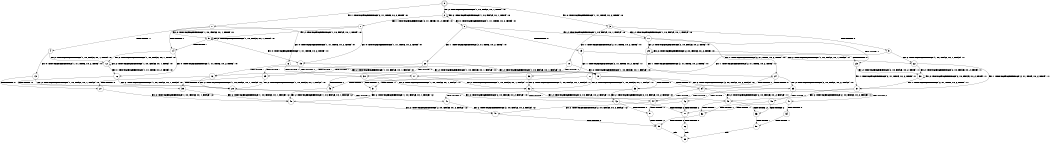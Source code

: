 digraph BCG {
size = "7, 10.5";
center = TRUE;
node [shape = circle];
0 [peripheries = 2];
0 -> 1 [label = "EX !1 !ATOMIC_EXCH_BRANCH (2, +1, TRUE, +0, 2, TRUE) !:0:"];
0 -> 2 [label = "EX !2 !ATOMIC_EXCH_BRANCH (1, +0, FALSE, +0, 1, TRUE) !:0:"];
0 -> 3 [label = "EX !0 !ATOMIC_EXCH_BRANCH (1, +1, TRUE, +0, 2, TRUE) !:0:"];
1 -> 4 [label = "TERMINATE !1"];
1 -> 5 [label = "EX !2 !ATOMIC_EXCH_BRANCH (1, +0, FALSE, +0, 1, TRUE) !:0:"];
1 -> 6 [label = "EX !0 !ATOMIC_EXCH_BRANCH (1, +1, TRUE, +0, 2, TRUE) !:0:"];
2 -> 7 [label = "EX !1 !ATOMIC_EXCH_BRANCH (2, +1, TRUE, +0, 2, TRUE) !:0:"];
2 -> 8 [label = "EX !0 !ATOMIC_EXCH_BRANCH (1, +1, TRUE, +0, 2, TRUE) !:0:"];
2 -> 2 [label = "EX !2 !ATOMIC_EXCH_BRANCH (1, +0, FALSE, +0, 1, TRUE) !:0:"];
3 -> 9 [label = "TERMINATE !0"];
3 -> 10 [label = "EX !1 !ATOMIC_EXCH_BRANCH (2, +1, TRUE, +0, 2, TRUE) !:0:"];
3 -> 11 [label = "EX !2 !ATOMIC_EXCH_BRANCH (1, +0, FALSE, +0, 1, FALSE) !:0:"];
4 -> 12 [label = "EX !2 !ATOMIC_EXCH_BRANCH (1, +0, FALSE, +0, 1, TRUE) !:0:"];
4 -> 13 [label = "EX !0 !ATOMIC_EXCH_BRANCH (1, +1, TRUE, +0, 2, TRUE) !:0:"];
5 -> 14 [label = "TERMINATE !1"];
5 -> 15 [label = "EX !0 !ATOMIC_EXCH_BRANCH (1, +1, TRUE, +0, 2, TRUE) !:0:"];
5 -> 5 [label = "EX !2 !ATOMIC_EXCH_BRANCH (1, +0, FALSE, +0, 1, TRUE) !:0:"];
6 -> 16 [label = "TERMINATE !1"];
6 -> 17 [label = "TERMINATE !0"];
6 -> 18 [label = "EX !2 !ATOMIC_EXCH_BRANCH (1, +0, FALSE, +0, 1, FALSE) !:0:"];
7 -> 14 [label = "TERMINATE !1"];
7 -> 15 [label = "EX !0 !ATOMIC_EXCH_BRANCH (1, +1, TRUE, +0, 2, TRUE) !:0:"];
7 -> 5 [label = "EX !2 !ATOMIC_EXCH_BRANCH (1, +0, FALSE, +0, 1, TRUE) !:0:"];
8 -> 19 [label = "TERMINATE !0"];
8 -> 20 [label = "EX !1 !ATOMIC_EXCH_BRANCH (2, +1, TRUE, +0, 2, TRUE) !:0:"];
8 -> 11 [label = "EX !2 !ATOMIC_EXCH_BRANCH (1, +0, FALSE, +0, 1, FALSE) !:0:"];
9 -> 21 [label = "EX !1 !ATOMIC_EXCH_BRANCH (2, +1, TRUE, +0, 2, TRUE) !:1:"];
9 -> 22 [label = "EX !2 !ATOMIC_EXCH_BRANCH (1, +0, FALSE, +0, 1, FALSE) !:1:"];
10 -> 16 [label = "TERMINATE !1"];
10 -> 17 [label = "TERMINATE !0"];
10 -> 18 [label = "EX !2 !ATOMIC_EXCH_BRANCH (1, +0, FALSE, +0, 1, FALSE) !:0:"];
11 -> 23 [label = "TERMINATE !0"];
11 -> 24 [label = "EX !1 !ATOMIC_EXCH_BRANCH (2, +1, TRUE, +0, 2, TRUE) !:0:"];
11 -> 25 [label = "EX !2 !ATOMIC_EXCH_BRANCH (2, +0, FALSE, +0, 2, TRUE) !:0:"];
12 -> 26 [label = "EX !0 !ATOMIC_EXCH_BRANCH (1, +1, TRUE, +0, 2, TRUE) !:0:"];
12 -> 12 [label = "EX !2 !ATOMIC_EXCH_BRANCH (1, +0, FALSE, +0, 1, TRUE) !:0:"];
13 -> 27 [label = "TERMINATE !0"];
13 -> 28 [label = "EX !2 !ATOMIC_EXCH_BRANCH (1, +0, FALSE, +0, 1, FALSE) !:0:"];
14 -> 26 [label = "EX !0 !ATOMIC_EXCH_BRANCH (1, +1, TRUE, +0, 2, TRUE) !:0:"];
14 -> 12 [label = "EX !2 !ATOMIC_EXCH_BRANCH (1, +0, FALSE, +0, 1, TRUE) !:0:"];
15 -> 29 [label = "TERMINATE !1"];
15 -> 30 [label = "TERMINATE !0"];
15 -> 18 [label = "EX !2 !ATOMIC_EXCH_BRANCH (1, +0, FALSE, +0, 1, FALSE) !:0:"];
16 -> 27 [label = "TERMINATE !0"];
16 -> 28 [label = "EX !2 !ATOMIC_EXCH_BRANCH (1, +0, FALSE, +0, 1, FALSE) !:0:"];
17 -> 31 [label = "TERMINATE !1"];
17 -> 32 [label = "EX !2 !ATOMIC_EXCH_BRANCH (1, +0, FALSE, +0, 1, FALSE) !:1:"];
18 -> 33 [label = "TERMINATE !1"];
18 -> 34 [label = "TERMINATE !0"];
18 -> 35 [label = "EX !2 !ATOMIC_EXCH_BRANCH (2, +0, FALSE, +0, 2, FALSE) !:0:"];
19 -> 36 [label = "EX !1 !ATOMIC_EXCH_BRANCH (2, +1, TRUE, +0, 2, TRUE) !:1:"];
19 -> 22 [label = "EX !2 !ATOMIC_EXCH_BRANCH (1, +0, FALSE, +0, 1, FALSE) !:1:"];
20 -> 29 [label = "TERMINATE !1"];
20 -> 30 [label = "TERMINATE !0"];
20 -> 18 [label = "EX !2 !ATOMIC_EXCH_BRANCH (1, +0, FALSE, +0, 1, FALSE) !:0:"];
21 -> 31 [label = "TERMINATE !1"];
21 -> 32 [label = "EX !2 !ATOMIC_EXCH_BRANCH (1, +0, FALSE, +0, 1, FALSE) !:1:"];
22 -> 37 [label = "EX !1 !ATOMIC_EXCH_BRANCH (2, +1, TRUE, +0, 2, TRUE) !:1:"];
22 -> 38 [label = "EX !2 !ATOMIC_EXCH_BRANCH (2, +0, FALSE, +0, 2, TRUE) !:1:"];
23 -> 37 [label = "EX !1 !ATOMIC_EXCH_BRANCH (2, +1, TRUE, +0, 2, TRUE) !:1:"];
23 -> 38 [label = "EX !2 !ATOMIC_EXCH_BRANCH (2, +0, FALSE, +0, 2, TRUE) !:1:"];
24 -> 33 [label = "TERMINATE !1"];
24 -> 34 [label = "TERMINATE !0"];
24 -> 35 [label = "EX !2 !ATOMIC_EXCH_BRANCH (2, +0, FALSE, +0, 2, FALSE) !:0:"];
25 -> 23 [label = "TERMINATE !0"];
25 -> 24 [label = "EX !1 !ATOMIC_EXCH_BRANCH (2, +1, TRUE, +0, 2, TRUE) !:0:"];
25 -> 25 [label = "EX !2 !ATOMIC_EXCH_BRANCH (2, +0, FALSE, +0, 2, TRUE) !:0:"];
26 -> 39 [label = "TERMINATE !0"];
26 -> 28 [label = "EX !2 !ATOMIC_EXCH_BRANCH (1, +0, FALSE, +0, 1, FALSE) !:0:"];
27 -> 40 [label = "EX !2 !ATOMIC_EXCH_BRANCH (1, +0, FALSE, +0, 1, FALSE) !:2:"];
28 -> 41 [label = "TERMINATE !0"];
28 -> 42 [label = "EX !2 !ATOMIC_EXCH_BRANCH (2, +0, FALSE, +0, 2, FALSE) !:0:"];
29 -> 39 [label = "TERMINATE !0"];
29 -> 28 [label = "EX !2 !ATOMIC_EXCH_BRANCH (1, +0, FALSE, +0, 1, FALSE) !:0:"];
30 -> 43 [label = "TERMINATE !1"];
30 -> 32 [label = "EX !2 !ATOMIC_EXCH_BRANCH (1, +0, FALSE, +0, 1, FALSE) !:1:"];
31 -> 40 [label = "EX !2 !ATOMIC_EXCH_BRANCH (1, +0, FALSE, +0, 1, FALSE) !:2:"];
32 -> 44 [label = "TERMINATE !1"];
32 -> 45 [label = "EX !2 !ATOMIC_EXCH_BRANCH (2, +0, FALSE, +0, 2, FALSE) !:1:"];
33 -> 41 [label = "TERMINATE !0"];
33 -> 42 [label = "EX !2 !ATOMIC_EXCH_BRANCH (2, +0, FALSE, +0, 2, FALSE) !:0:"];
34 -> 44 [label = "TERMINATE !1"];
34 -> 45 [label = "EX !2 !ATOMIC_EXCH_BRANCH (2, +0, FALSE, +0, 2, FALSE) !:1:"];
35 -> 46 [label = "TERMINATE !1"];
35 -> 47 [label = "TERMINATE !2"];
35 -> 48 [label = "TERMINATE !0"];
36 -> 43 [label = "TERMINATE !1"];
36 -> 32 [label = "EX !2 !ATOMIC_EXCH_BRANCH (1, +0, FALSE, +0, 1, FALSE) !:1:"];
37 -> 44 [label = "TERMINATE !1"];
37 -> 45 [label = "EX !2 !ATOMIC_EXCH_BRANCH (2, +0, FALSE, +0, 2, FALSE) !:1:"];
38 -> 37 [label = "EX !1 !ATOMIC_EXCH_BRANCH (2, +1, TRUE, +0, 2, TRUE) !:1:"];
38 -> 38 [label = "EX !2 !ATOMIC_EXCH_BRANCH (2, +0, FALSE, +0, 2, TRUE) !:1:"];
39 -> 40 [label = "EX !2 !ATOMIC_EXCH_BRANCH (1, +0, FALSE, +0, 1, FALSE) !:2:"];
40 -> 49 [label = "EX !2 !ATOMIC_EXCH_BRANCH (2, +0, FALSE, +0, 2, FALSE) !:2:"];
41 -> 49 [label = "EX !2 !ATOMIC_EXCH_BRANCH (2, +0, FALSE, +0, 2, FALSE) !:2:"];
42 -> 50 [label = "TERMINATE !2"];
42 -> 51 [label = "TERMINATE !0"];
43 -> 40 [label = "EX !2 !ATOMIC_EXCH_BRANCH (1, +0, FALSE, +0, 1, FALSE) !:2:"];
44 -> 49 [label = "EX !2 !ATOMIC_EXCH_BRANCH (2, +0, FALSE, +0, 2, FALSE) !:2:"];
45 -> 52 [label = "TERMINATE !1"];
45 -> 53 [label = "TERMINATE !2"];
46 -> 50 [label = "TERMINATE !2"];
46 -> 51 [label = "TERMINATE !0"];
47 -> 50 [label = "TERMINATE !1"];
47 -> 54 [label = "TERMINATE !0"];
48 -> 52 [label = "TERMINATE !1"];
48 -> 53 [label = "TERMINATE !2"];
49 -> 55 [label = "TERMINATE !2"];
50 -> 56 [label = "TERMINATE !0"];
51 -> 55 [label = "TERMINATE !2"];
52 -> 55 [label = "TERMINATE !2"];
53 -> 57 [label = "TERMINATE !1"];
54 -> 57 [label = "TERMINATE !1"];
55 -> 58 [label = "exit"];
56 -> 58 [label = "exit"];
57 -> 58 [label = "exit"];
}

